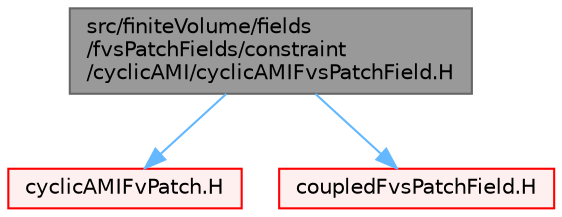 digraph "src/finiteVolume/fields/fvsPatchFields/constraint/cyclicAMI/cyclicAMIFvsPatchField.H"
{
 // LATEX_PDF_SIZE
  bgcolor="transparent";
  edge [fontname=Helvetica,fontsize=10,labelfontname=Helvetica,labelfontsize=10];
  node [fontname=Helvetica,fontsize=10,shape=box,height=0.2,width=0.4];
  Node1 [id="Node000001",label="src/finiteVolume/fields\l/fvsPatchFields/constraint\l/cyclicAMI/cyclicAMIFvsPatchField.H",height=0.2,width=0.4,color="gray40", fillcolor="grey60", style="filled", fontcolor="black",tooltip=" "];
  Node1 -> Node2 [id="edge1_Node000001_Node000002",color="steelblue1",style="solid",tooltip=" "];
  Node2 [id="Node000002",label="cyclicAMIFvPatch.H",height=0.2,width=0.4,color="red", fillcolor="#FFF0F0", style="filled",URL="$cyclicAMIFvPatch_8H.html",tooltip=" "];
  Node1 -> Node313 [id="edge2_Node000001_Node000313",color="steelblue1",style="solid",tooltip=" "];
  Node313 [id="Node000313",label="coupledFvsPatchField.H",height=0.2,width=0.4,color="red", fillcolor="#FFF0F0", style="filled",URL="$coupledFvsPatchField_8H.html",tooltip=" "];
}
